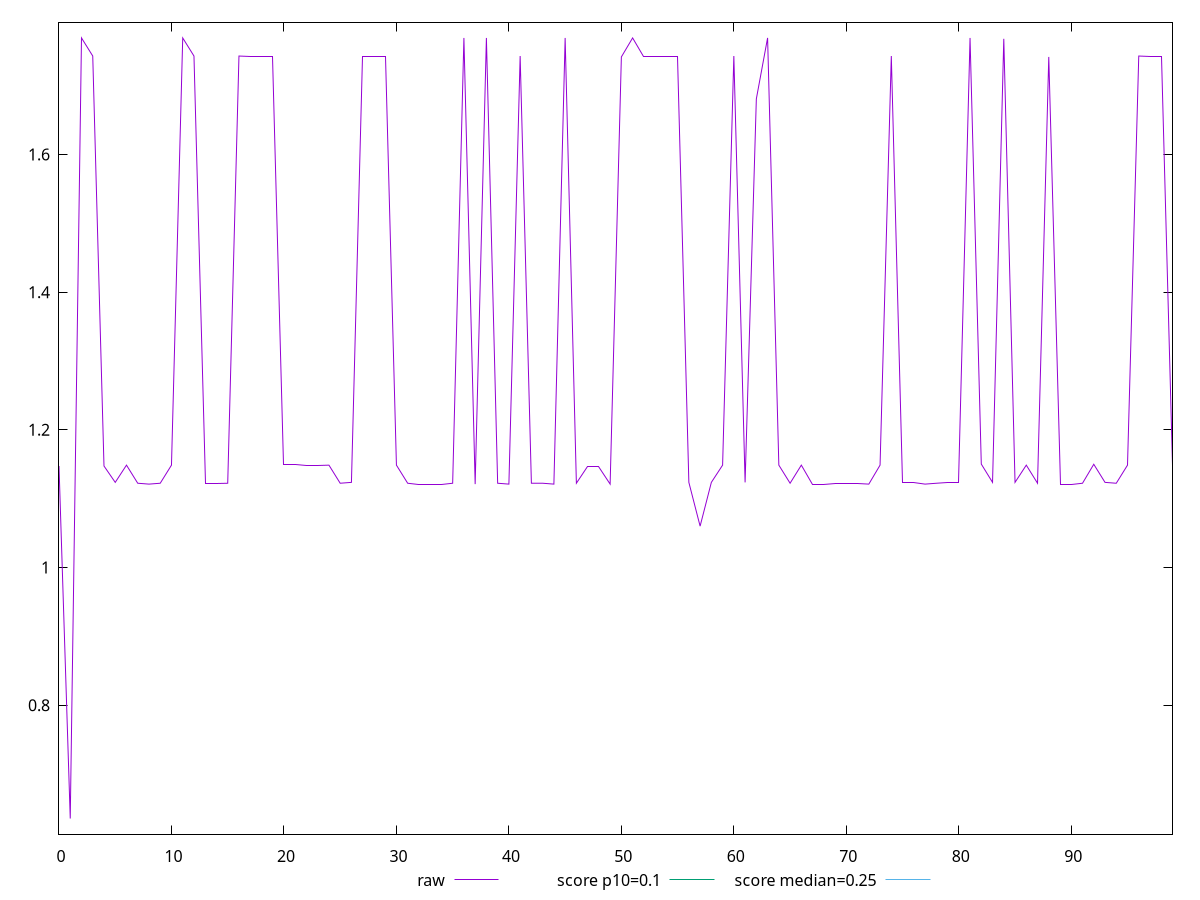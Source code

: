 reset

$raw <<EOF
0 1.1475105800628662
1 0.6356817771063911
2 1.7690829467773437
3 1.7428399658203124
4 1.1475105800628662
5 1.1237649288177491
6 1.1487898769378664
7 1.122510274887085
8 1.121230978012085
9 1.122510274887085
10 1.1487898769378664
11 1.7690829467773437
12 1.7428033447265625
13 1.122510274887085
14 1.122510274887085
15 1.122485631942749
16 1.7428033447265625
17 1.7415240478515623
18 1.7415240478515623
19 1.7415240478515623
20 1.1500445308685303
21 1.1500445308685303
22 1.1487898769378662
23 1.1487898769378664
24 1.1487652339935301
25 1.122510274887085
26 1.1237649288177491
27 1.7415240478515623
28 1.7415240478515623
29 1.7415240478515623
30 1.1487898769378664
31 1.122510274887085
32 1.121230978012085
33 1.121230978012085
34 1.121230978012085
35 1.122510274887085
36 1.7690829467773437
37 1.121230978012085
38 1.7690829467773437
39 1.122510274887085
40 1.121230978012085
41 1.7428033447265623
42 1.122485631942749
43 1.122510274887085
44 1.121230978012085
45 1.7690829467773437
46 1.122510274887085
47 1.1475105800628662
48 1.1475105800628662
49 1.121230978012085
50 1.7415240478515623
51 1.7690829467773437
52 1.7415240478515623
53 1.7415240478515623
54 1.7415240478515623
55 1.7415240478515623
56 1.1237649288177491
57 1.06020436668396
58 1.123764928817749
59 1.1487898769378664
60 1.7428033447265623
61 1.123764928817749
62 1.6805340576171877
63 1.7691195678710936
64 1.1487898769378664
65 1.122510274887085
66 1.1487898769378664
67 1.121230978012085
68 1.121230978012085
69 1.122510274887085
70 1.122510274887085
71 1.122510274887085
72 1.121230978012085
73 1.1487898769378664
74 1.7428399658203126
75 1.123764928817749
76 1.123764928817749
77 1.121230978012085
78 1.122485631942749
79 1.123801549911499
80 1.123801549911499
81 1.7690829467773437
82 1.1503377285003662
83 1.1237649288177491
84 1.7678036499023437
85 1.123764928817749
86 1.1487898769378664
87 1.122510274887085
88 1.7415240478515623
89 1.121230978012085
90 1.121230978012085
91 1.122510274887085
92 1.1500445308685303
93 1.123764928817749
94 1.122485631942749
95 1.1487898769378664
96 1.7428033447265625
97 1.7415240478515623
98 1.7415240478515626
99 1.1487652339935301
EOF

set key outside below
set xrange [0:99]
set yrange [0.613013021291097:1.7917883236863876]
set trange [0.613013021291097:1.7917883236863876]
set terminal svg size 640, 500 enhanced background rgb 'white'
set output "report_00019_2021-02-10T18-14-37.922Z//cumulative-layout-shift/samples/pages/raw/values.svg"

plot $raw title "raw" with line, \
     0.1 title "score p10=0.1", \
     0.25 title "score median=0.25"

reset
